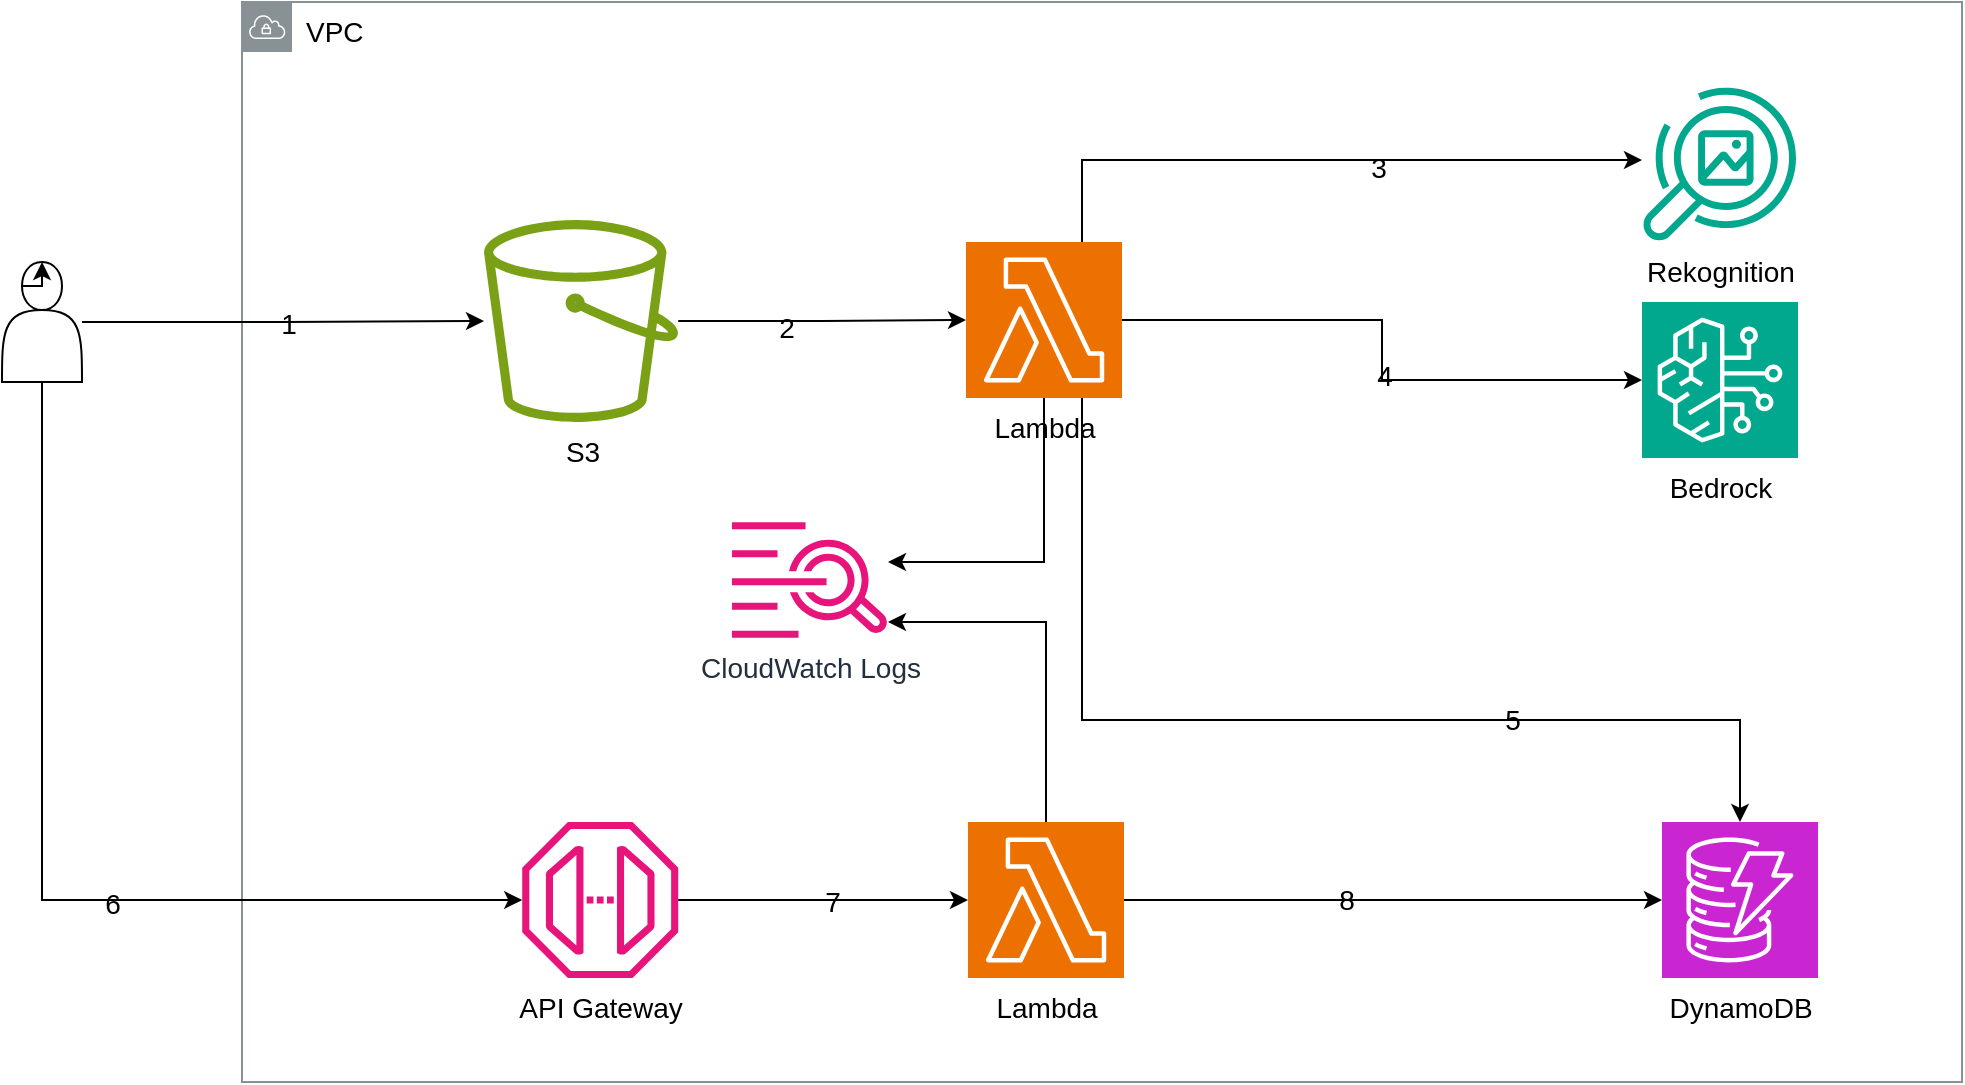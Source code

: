 <mxfile version="28.1.2">
  <diagram name="Page-1" id="KMBf_Z3QuZql9qAnAGTk">
    <mxGraphModel dx="1157" dy="699" grid="1" gridSize="10" guides="1" tooltips="1" connect="1" arrows="1" fold="1" page="1" pageScale="1" pageWidth="850" pageHeight="1100" math="0" shadow="0" adaptiveColors="none">
      <root>
        <mxCell id="0" />
        <mxCell id="1" parent="0" />
        <mxCell id="YTQUgFM75SaEne0Eubz3-1" value="&lt;font style=&quot;color: rgb(0, 0, 0); font-size: 14px;&quot;&gt;VPC&lt;/font&gt;" style="sketch=0;outlineConnect=0;gradientColor=none;html=1;whiteSpace=wrap;fontSize=12;fontStyle=0;shape=mxgraph.aws4.group;grIcon=mxgraph.aws4.group_vpc;strokeColor=#879196;fillColor=none;verticalAlign=top;align=left;spacingLeft=30;fontColor=#879196;dashed=0;" parent="1" vertex="1">
          <mxGeometry x="140" y="80" width="860" height="540" as="geometry" />
        </mxCell>
        <mxCell id="YTQUgFM75SaEne0Eubz3-12" style="edgeStyle=orthogonalEdgeStyle;rounded=0;orthogonalLoop=1;jettySize=auto;html=1;" parent="1" source="YTQUgFM75SaEne0Eubz3-2" target="YTQUgFM75SaEne0Eubz3-3" edge="1">
          <mxGeometry relative="1" as="geometry" />
        </mxCell>
        <mxCell id="YTQUgFM75SaEne0Eubz3-28" value="2" style="edgeLabel;html=1;align=center;verticalAlign=middle;resizable=0;points=[];fontSize=14;labelBackgroundColor=none;" parent="YTQUgFM75SaEne0Eubz3-12" vertex="1" connectable="0">
          <mxGeometry x="-0.254" y="-2" relative="1" as="geometry">
            <mxPoint y="1" as="offset" />
          </mxGeometry>
        </mxCell>
        <mxCell id="YTQUgFM75SaEne0Eubz3-2" value="&lt;font style=&quot;font-size: 14px; color: rgb(0, 0, 0);&quot;&gt;S3&lt;/font&gt;" style="sketch=0;outlineConnect=0;fontColor=#232F3E;gradientColor=none;fillColor=#7AA116;strokeColor=none;dashed=0;verticalLabelPosition=bottom;verticalAlign=top;align=center;html=1;fontSize=12;fontStyle=0;aspect=fixed;pointerEvents=1;shape=mxgraph.aws4.bucket;" parent="1" vertex="1">
          <mxGeometry x="261" y="189" width="97.11" height="101" as="geometry" />
        </mxCell>
        <mxCell id="YTQUgFM75SaEne0Eubz3-13" style="edgeStyle=orthogonalEdgeStyle;rounded=0;orthogonalLoop=1;jettySize=auto;html=1;" parent="1" source="YTQUgFM75SaEne0Eubz3-3" target="YTQUgFM75SaEne0Eubz3-4" edge="1">
          <mxGeometry relative="1" as="geometry">
            <Array as="points">
              <mxPoint x="560" y="159" />
            </Array>
          </mxGeometry>
        </mxCell>
        <mxCell id="YTQUgFM75SaEne0Eubz3-29" value="3" style="edgeLabel;html=1;align=center;verticalAlign=middle;resizable=0;points=[];fontSize=14;labelBackgroundColor=none;" parent="YTQUgFM75SaEne0Eubz3-13" vertex="1" connectable="0">
          <mxGeometry x="0.174" y="-4" relative="1" as="geometry">
            <mxPoint as="offset" />
          </mxGeometry>
        </mxCell>
        <mxCell id="YTQUgFM75SaEne0Eubz3-15" style="edgeStyle=orthogonalEdgeStyle;rounded=0;orthogonalLoop=1;jettySize=auto;html=1;" parent="1" source="YTQUgFM75SaEne0Eubz3-3" target="YTQUgFM75SaEne0Eubz3-5" edge="1">
          <mxGeometry relative="1" as="geometry" />
        </mxCell>
        <mxCell id="YTQUgFM75SaEne0Eubz3-30" value="4" style="edgeLabel;html=1;align=center;verticalAlign=middle;resizable=0;points=[];fontSize=14;labelBackgroundColor=none;" parent="YTQUgFM75SaEne0Eubz3-15" vertex="1" connectable="0">
          <mxGeometry x="0.087" y="1" relative="1" as="geometry">
            <mxPoint as="offset" />
          </mxGeometry>
        </mxCell>
        <mxCell id="YTQUgFM75SaEne0Eubz3-16" style="edgeStyle=orthogonalEdgeStyle;rounded=0;orthogonalLoop=1;jettySize=auto;html=1;" parent="1" source="YTQUgFM75SaEne0Eubz3-3" target="YTQUgFM75SaEne0Eubz3-6" edge="1">
          <mxGeometry relative="1" as="geometry">
            <Array as="points">
              <mxPoint x="560" y="439" />
            </Array>
          </mxGeometry>
        </mxCell>
        <mxCell id="YTQUgFM75SaEne0Eubz3-31" value="5" style="edgeLabel;html=1;align=center;verticalAlign=middle;resizable=0;points=[];fontSize=14;labelBackgroundColor=none;" parent="YTQUgFM75SaEne0Eubz3-16" vertex="1" connectable="0">
          <mxGeometry x="0.39" relative="1" as="geometry">
            <mxPoint as="offset" />
          </mxGeometry>
        </mxCell>
        <mxCell id="4pJkUfrCA1Jb7VfFiTAt-3" style="edgeStyle=orthogonalEdgeStyle;rounded=0;orthogonalLoop=1;jettySize=auto;html=1;" parent="1" source="YTQUgFM75SaEne0Eubz3-3" target="4pJkUfrCA1Jb7VfFiTAt-1" edge="1">
          <mxGeometry relative="1" as="geometry">
            <Array as="points">
              <mxPoint x="541" y="360" />
            </Array>
          </mxGeometry>
        </mxCell>
        <mxCell id="YTQUgFM75SaEne0Eubz3-3" value="&lt;font style=&quot;font-size: 14px; color: rgb(0, 0, 0);&quot;&gt;Lambda&lt;/font&gt;" style="sketch=0;points=[[0,0,0],[0.25,0,0],[0.5,0,0],[0.75,0,0],[1,0,0],[0,1,0],[0.25,1,0],[0.5,1,0],[0.75,1,0],[1,1,0],[0,0.25,0],[0,0.5,0],[0,0.75,0],[1,0.25,0],[1,0.5,0],[1,0.75,0]];outlineConnect=0;fontColor=#232F3E;fillColor=#ED7100;strokeColor=#ffffff;dashed=0;verticalLabelPosition=bottom;verticalAlign=top;align=center;html=1;fontSize=12;fontStyle=0;aspect=fixed;shape=mxgraph.aws4.resourceIcon;resIcon=mxgraph.aws4.lambda;" parent="1" vertex="1">
          <mxGeometry x="502" y="200" width="78" height="78" as="geometry" />
        </mxCell>
        <mxCell id="YTQUgFM75SaEne0Eubz3-4" value="&lt;font style=&quot;font-size: 14px; color: rgb(0, 0, 0);&quot;&gt;Rekognition&lt;/font&gt;" style="sketch=0;outlineConnect=0;fontColor=#232F3E;gradientColor=none;fillColor=#01A88D;strokeColor=none;dashed=0;verticalLabelPosition=bottom;verticalAlign=top;align=center;html=1;fontSize=12;fontStyle=0;aspect=fixed;pointerEvents=1;shape=mxgraph.aws4.rekognition_image;" parent="1" vertex="1">
          <mxGeometry x="840" y="122" width="77" height="78" as="geometry" />
        </mxCell>
        <mxCell id="YTQUgFM75SaEne0Eubz3-5" value="&lt;font style=&quot;font-size: 14px; color: rgb(0, 0, 0);&quot;&gt;Bedrock&lt;/font&gt;" style="sketch=0;points=[[0,0,0],[0.25,0,0],[0.5,0,0],[0.75,0,0],[1,0,0],[0,1,0],[0.25,1,0],[0.5,1,0],[0.75,1,0],[1,1,0],[0,0.25,0],[0,0.5,0],[0,0.75,0],[1,0.25,0],[1,0.5,0],[1,0.75,0]];outlineConnect=0;fontColor=#232F3E;fillColor=#01A88D;strokeColor=#ffffff;dashed=0;verticalLabelPosition=bottom;verticalAlign=top;align=center;html=1;fontSize=12;fontStyle=0;aspect=fixed;shape=mxgraph.aws4.resourceIcon;resIcon=mxgraph.aws4.bedrock;" parent="1" vertex="1">
          <mxGeometry x="840" y="230" width="78" height="78" as="geometry" />
        </mxCell>
        <mxCell id="YTQUgFM75SaEne0Eubz3-6" value="&lt;font style=&quot;font-size: 14px; color: rgb(0, 0, 0);&quot;&gt;DynamoDB&lt;/font&gt;&lt;div&gt;&lt;br&gt;&lt;/div&gt;" style="sketch=0;points=[[0,0,0],[0.25,0,0],[0.5,0,0],[0.75,0,0],[1,0,0],[0,1,0],[0.25,1,0],[0.5,1,0],[0.75,1,0],[1,1,0],[0,0.25,0],[0,0.5,0],[0,0.75,0],[1,0.25,0],[1,0.5,0],[1,0.75,0]];outlineConnect=0;fontColor=#232F3E;fillColor=#C925D1;strokeColor=#ffffff;dashed=0;verticalLabelPosition=bottom;verticalAlign=top;align=center;html=1;fontSize=12;fontStyle=0;aspect=fixed;shape=mxgraph.aws4.resourceIcon;resIcon=mxgraph.aws4.dynamodb;" parent="1" vertex="1">
          <mxGeometry x="850" y="490" width="78" height="78" as="geometry" />
        </mxCell>
        <mxCell id="YTQUgFM75SaEne0Eubz3-9" value="&lt;font style=&quot;font-size: 14px; color: rgb(0, 0, 0);&quot;&gt;API Gateway&lt;/font&gt;" style="sketch=0;outlineConnect=0;fontColor=#232F3E;gradientColor=none;fillColor=#E7157B;strokeColor=none;dashed=0;verticalLabelPosition=bottom;verticalAlign=top;align=center;html=1;fontSize=12;fontStyle=0;aspect=fixed;pointerEvents=1;shape=mxgraph.aws4.endpoint;" parent="1" vertex="1">
          <mxGeometry x="280.11" y="490" width="78" height="78" as="geometry" />
        </mxCell>
        <mxCell id="YTQUgFM75SaEne0Eubz3-22" style="edgeStyle=orthogonalEdgeStyle;rounded=0;orthogonalLoop=1;jettySize=auto;html=1;fontSize=14;" parent="1" source="YTQUgFM75SaEne0Eubz3-21" target="YTQUgFM75SaEne0Eubz3-2" edge="1">
          <mxGeometry relative="1" as="geometry" />
        </mxCell>
        <mxCell id="YTQUgFM75SaEne0Eubz3-27" value="1" style="edgeLabel;html=1;align=center;verticalAlign=middle;resizable=0;points=[];labelBackgroundColor=none;fontSize=14;" parent="YTQUgFM75SaEne0Eubz3-22" vertex="1" connectable="0">
          <mxGeometry x="0.027" relative="1" as="geometry">
            <mxPoint y="1" as="offset" />
          </mxGeometry>
        </mxCell>
        <mxCell id="YTQUgFM75SaEne0Eubz3-23" style="edgeStyle=orthogonalEdgeStyle;rounded=0;orthogonalLoop=1;jettySize=auto;html=1;" parent="1" source="YTQUgFM75SaEne0Eubz3-21" target="YTQUgFM75SaEne0Eubz3-9" edge="1">
          <mxGeometry relative="1" as="geometry">
            <Array as="points">
              <mxPoint x="40" y="529" />
            </Array>
          </mxGeometry>
        </mxCell>
        <mxCell id="YTQUgFM75SaEne0Eubz3-32" value="6" style="edgeLabel;html=1;align=center;verticalAlign=middle;resizable=0;points=[];fontSize=14;labelBackgroundColor=none;" parent="YTQUgFM75SaEne0Eubz3-23" vertex="1" connectable="0">
          <mxGeometry x="0.178" y="-2" relative="1" as="geometry">
            <mxPoint as="offset" />
          </mxGeometry>
        </mxCell>
        <mxCell id="YTQUgFM75SaEne0Eubz3-21" value="" style="shape=actor;whiteSpace=wrap;html=1;fontColor=#000000;labelBackgroundColor=#000000;" parent="1" vertex="1">
          <mxGeometry x="20" y="210" width="40" height="60" as="geometry" />
        </mxCell>
        <mxCell id="YTQUgFM75SaEne0Eubz3-24" style="edgeStyle=orthogonalEdgeStyle;rounded=0;orthogonalLoop=1;jettySize=auto;html=1;exitX=0.25;exitY=0.2;exitDx=0;exitDy=0;exitPerimeter=0;entryX=0.5;entryY=0;entryDx=0;entryDy=0;" parent="1" source="YTQUgFM75SaEne0Eubz3-21" target="YTQUgFM75SaEne0Eubz3-21" edge="1">
          <mxGeometry relative="1" as="geometry" />
        </mxCell>
        <mxCell id="Mam5pP4uPABvuWQASRSB-3" style="edgeStyle=orthogonalEdgeStyle;rounded=0;orthogonalLoop=1;jettySize=auto;html=1;" parent="1" source="Mam5pP4uPABvuWQASRSB-1" target="YTQUgFM75SaEne0Eubz3-6" edge="1">
          <mxGeometry relative="1" as="geometry" />
        </mxCell>
        <mxCell id="Mam5pP4uPABvuWQASRSB-5" value="&lt;font style=&quot;font-size: 14px;&quot;&gt;8&lt;/font&gt;" style="edgeLabel;html=1;align=center;verticalAlign=middle;resizable=0;points=[];labelBackgroundColor=none;fontColor=default;" parent="Mam5pP4uPABvuWQASRSB-3" vertex="1" connectable="0">
          <mxGeometry x="-0.178" relative="1" as="geometry">
            <mxPoint as="offset" />
          </mxGeometry>
        </mxCell>
        <mxCell id="4pJkUfrCA1Jb7VfFiTAt-4" style="edgeStyle=orthogonalEdgeStyle;rounded=0;orthogonalLoop=1;jettySize=auto;html=1;" parent="1" source="Mam5pP4uPABvuWQASRSB-1" target="4pJkUfrCA1Jb7VfFiTAt-1" edge="1">
          <mxGeometry relative="1" as="geometry">
            <Array as="points">
              <mxPoint x="542" y="390" />
            </Array>
          </mxGeometry>
        </mxCell>
        <mxCell id="Mam5pP4uPABvuWQASRSB-1" value="&lt;font style=&quot;font-size: 14px; color: rgb(0, 0, 0);&quot;&gt;Lambda&lt;/font&gt;" style="sketch=0;points=[[0,0,0],[0.25,0,0],[0.5,0,0],[0.75,0,0],[1,0,0],[0,1,0],[0.25,1,0],[0.5,1,0],[0.75,1,0],[1,1,0],[0,0.25,0],[0,0.5,0],[0,0.75,0],[1,0.25,0],[1,0.5,0],[1,0.75,0]];outlineConnect=0;fontColor=#232F3E;fillColor=#ED7100;strokeColor=#ffffff;dashed=0;verticalLabelPosition=bottom;verticalAlign=top;align=center;html=1;fontSize=12;fontStyle=0;aspect=fixed;shape=mxgraph.aws4.resourceIcon;resIcon=mxgraph.aws4.lambda;" parent="1" vertex="1">
          <mxGeometry x="503" y="490" width="78" height="78" as="geometry" />
        </mxCell>
        <mxCell id="Mam5pP4uPABvuWQASRSB-2" style="edgeStyle=orthogonalEdgeStyle;rounded=0;orthogonalLoop=1;jettySize=auto;html=1;entryX=0;entryY=0.5;entryDx=0;entryDy=0;entryPerimeter=0;" parent="1" source="YTQUgFM75SaEne0Eubz3-9" target="Mam5pP4uPABvuWQASRSB-1" edge="1">
          <mxGeometry relative="1" as="geometry" />
        </mxCell>
        <mxCell id="Mam5pP4uPABvuWQASRSB-4" value="&lt;font style=&quot;font-size: 14px;&quot;&gt;7&lt;/font&gt;" style="edgeLabel;html=1;align=center;verticalAlign=middle;resizable=0;points=[];labelBackgroundColor=none;" parent="Mam5pP4uPABvuWQASRSB-2" vertex="1" connectable="0">
          <mxGeometry x="0.061" y="-1" relative="1" as="geometry">
            <mxPoint as="offset" />
          </mxGeometry>
        </mxCell>
        <mxCell id="4pJkUfrCA1Jb7VfFiTAt-1" value="&lt;font style=&quot;font-size: 14px;&quot;&gt;CloudWatch Logs&lt;/font&gt;" style="sketch=0;outlineConnect=0;fontColor=#232F3E;gradientColor=none;fillColor=#E7157B;strokeColor=none;dashed=0;verticalLabelPosition=bottom;verticalAlign=top;align=center;html=1;fontSize=12;fontStyle=0;aspect=fixed;pointerEvents=1;shape=mxgraph.aws4.cloudwatch_logs;" parent="1" vertex="1">
          <mxGeometry x="385" y="340" width="78" height="58" as="geometry" />
        </mxCell>
      </root>
    </mxGraphModel>
  </diagram>
</mxfile>
